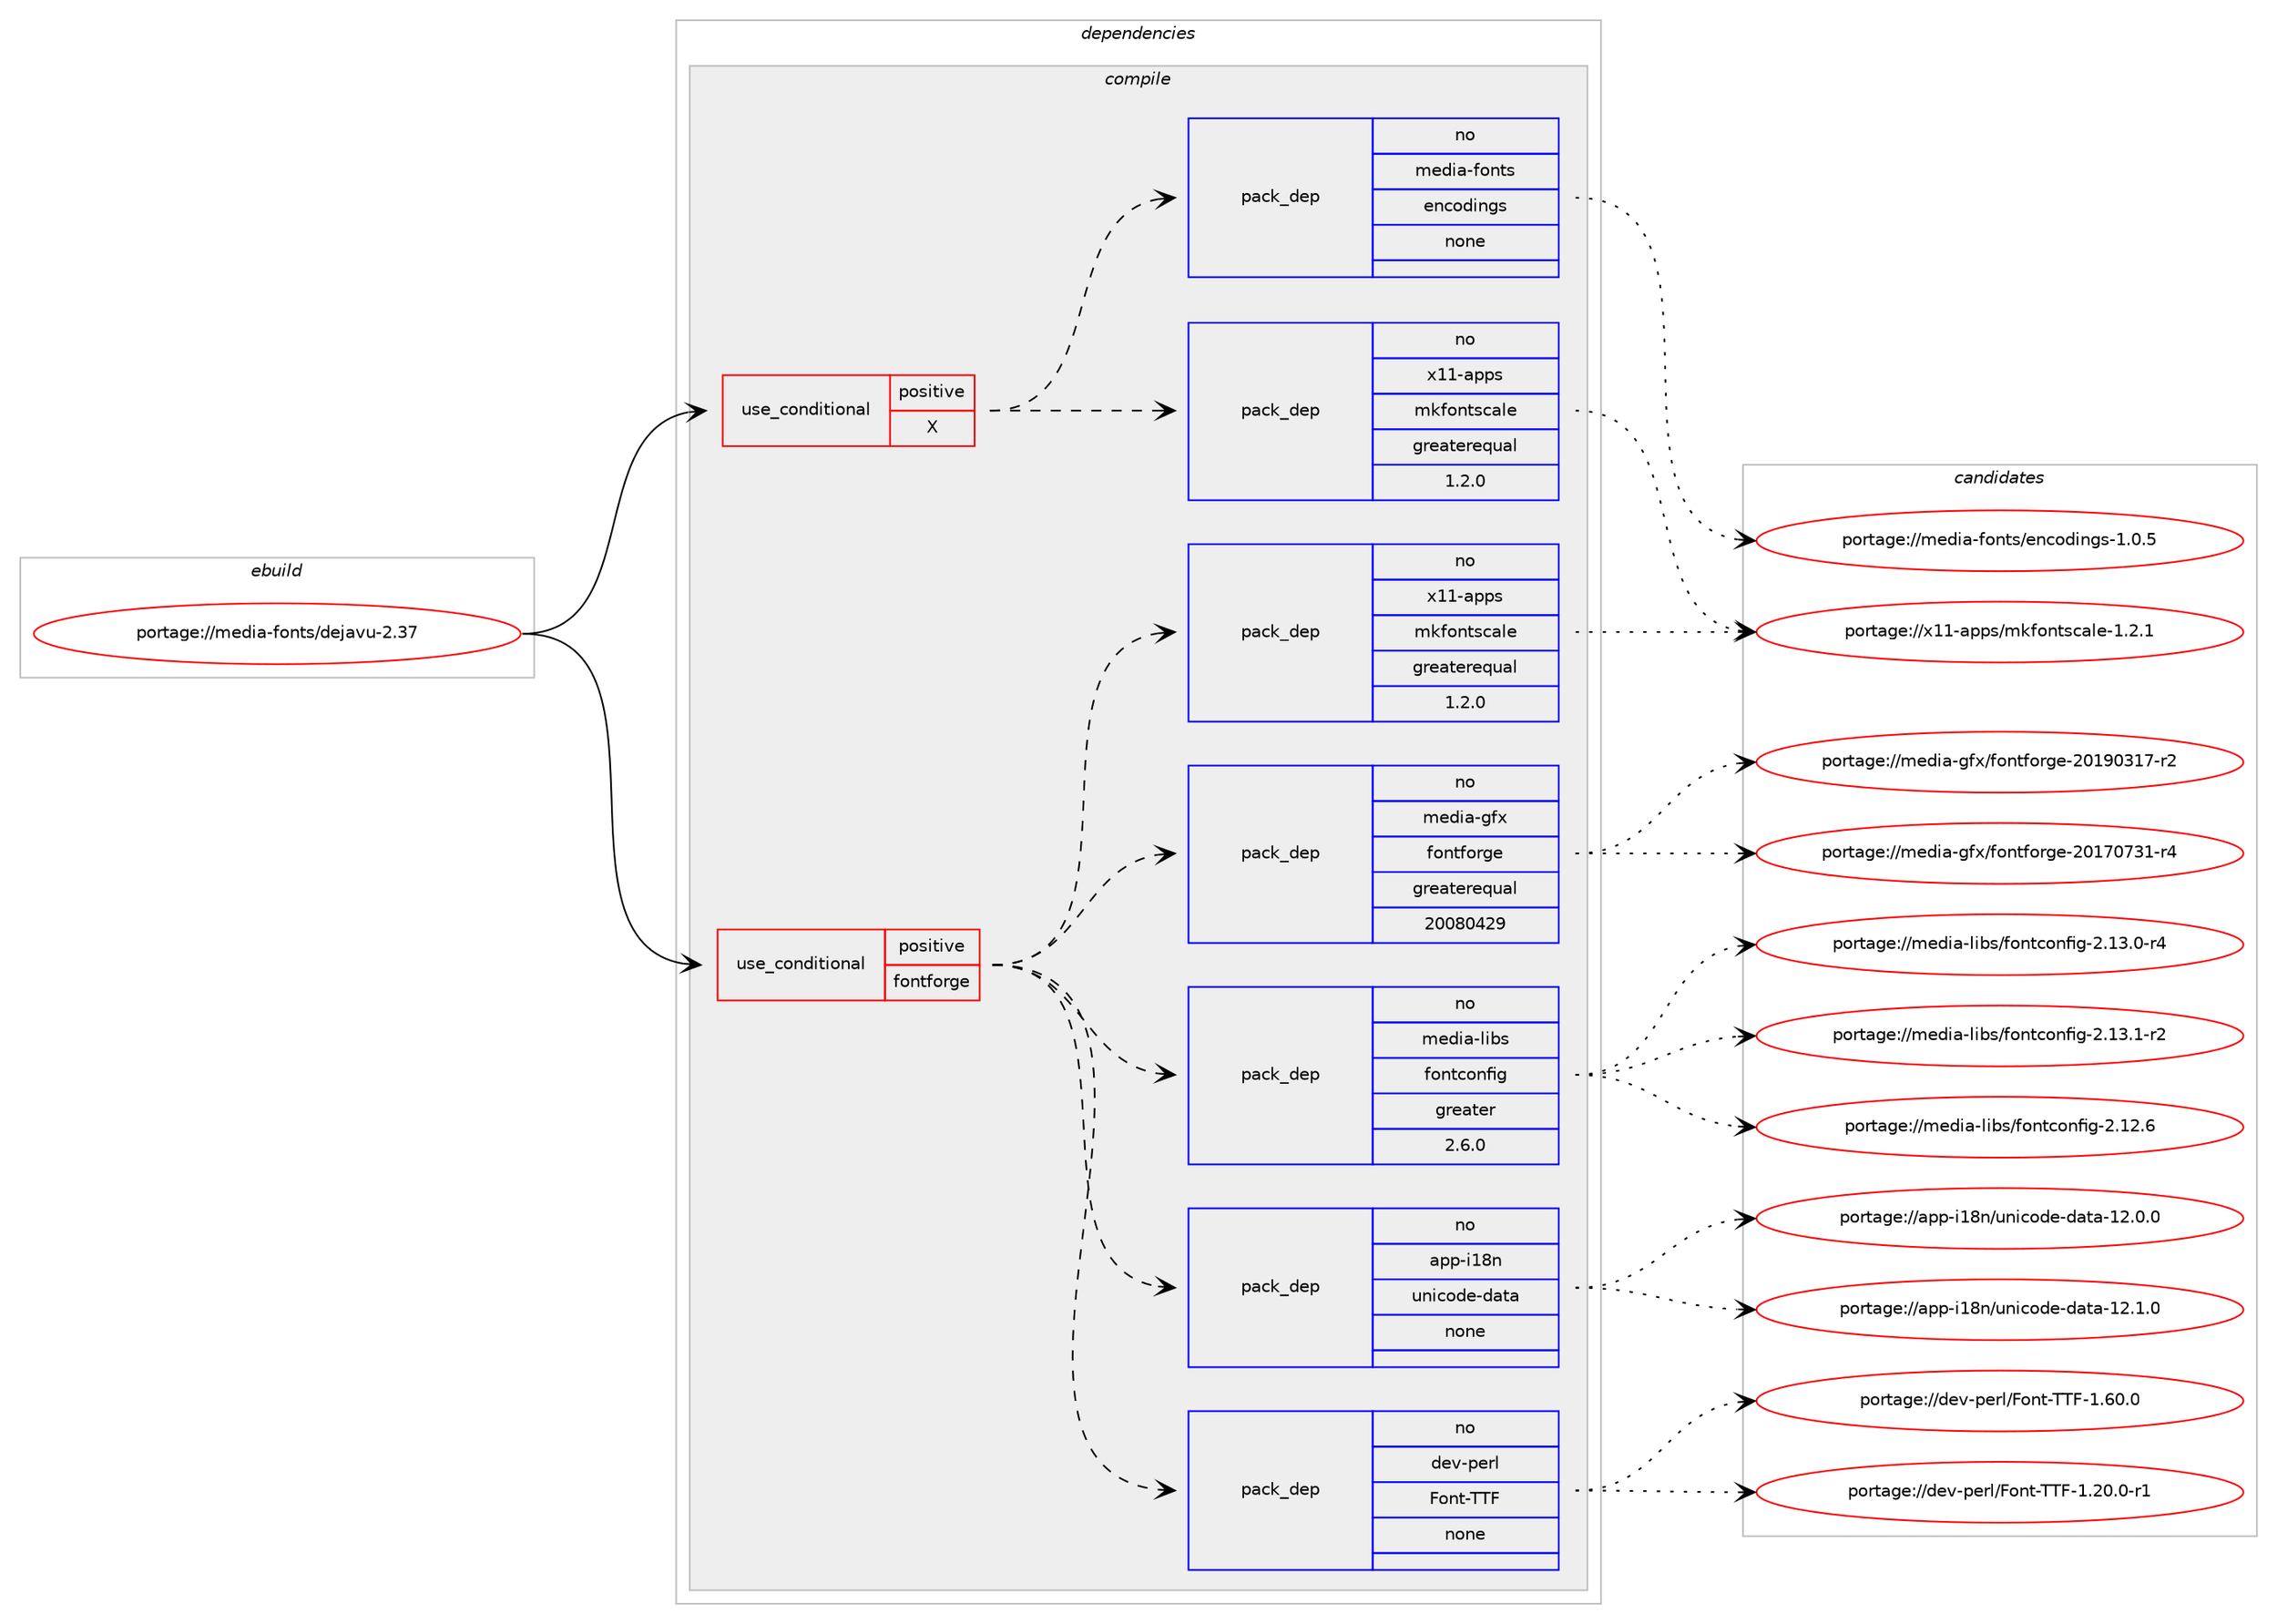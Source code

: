 digraph prolog {

# *************
# Graph options
# *************

newrank=true;
concentrate=true;
compound=true;
graph [rankdir=LR,fontname=Helvetica,fontsize=10,ranksep=1.5];#, ranksep=2.5, nodesep=0.2];
edge  [arrowhead=vee];
node  [fontname=Helvetica,fontsize=10];

# **********
# The ebuild
# **********

subgraph cluster_leftcol {
color=gray;
rank=same;
label=<<i>ebuild</i>>;
id [label="portage://media-fonts/dejavu-2.37", color=red, width=4, href="../media-fonts/dejavu-2.37.svg"];
}

# ****************
# The dependencies
# ****************

subgraph cluster_midcol {
color=gray;
label=<<i>dependencies</i>>;
subgraph cluster_compile {
fillcolor="#eeeeee";
style=filled;
label=<<i>compile</i>>;
subgraph cond77415 {
dependency308922 [label=<<TABLE BORDER="0" CELLBORDER="1" CELLSPACING="0" CELLPADDING="4"><TR><TD ROWSPAN="3" CELLPADDING="10">use_conditional</TD></TR><TR><TD>positive</TD></TR><TR><TD>X</TD></TR></TABLE>>, shape=none, color=red];
subgraph pack226541 {
dependency308923 [label=<<TABLE BORDER="0" CELLBORDER="1" CELLSPACING="0" CELLPADDING="4" WIDTH="220"><TR><TD ROWSPAN="6" CELLPADDING="30">pack_dep</TD></TR><TR><TD WIDTH="110">no</TD></TR><TR><TD>x11-apps</TD></TR><TR><TD>mkfontscale</TD></TR><TR><TD>greaterequal</TD></TR><TR><TD>1.2.0</TD></TR></TABLE>>, shape=none, color=blue];
}
dependency308922:e -> dependency308923:w [weight=20,style="dashed",arrowhead="vee"];
subgraph pack226542 {
dependency308924 [label=<<TABLE BORDER="0" CELLBORDER="1" CELLSPACING="0" CELLPADDING="4" WIDTH="220"><TR><TD ROWSPAN="6" CELLPADDING="30">pack_dep</TD></TR><TR><TD WIDTH="110">no</TD></TR><TR><TD>media-fonts</TD></TR><TR><TD>encodings</TD></TR><TR><TD>none</TD></TR><TR><TD></TD></TR></TABLE>>, shape=none, color=blue];
}
dependency308922:e -> dependency308924:w [weight=20,style="dashed",arrowhead="vee"];
}
id:e -> dependency308922:w [weight=20,style="solid",arrowhead="vee"];
subgraph cond77416 {
dependency308925 [label=<<TABLE BORDER="0" CELLBORDER="1" CELLSPACING="0" CELLPADDING="4"><TR><TD ROWSPAN="3" CELLPADDING="10">use_conditional</TD></TR><TR><TD>positive</TD></TR><TR><TD>fontforge</TD></TR></TABLE>>, shape=none, color=red];
subgraph pack226543 {
dependency308926 [label=<<TABLE BORDER="0" CELLBORDER="1" CELLSPACING="0" CELLPADDING="4" WIDTH="220"><TR><TD ROWSPAN="6" CELLPADDING="30">pack_dep</TD></TR><TR><TD WIDTH="110">no</TD></TR><TR><TD>x11-apps</TD></TR><TR><TD>mkfontscale</TD></TR><TR><TD>greaterequal</TD></TR><TR><TD>1.2.0</TD></TR></TABLE>>, shape=none, color=blue];
}
dependency308925:e -> dependency308926:w [weight=20,style="dashed",arrowhead="vee"];
subgraph pack226544 {
dependency308927 [label=<<TABLE BORDER="0" CELLBORDER="1" CELLSPACING="0" CELLPADDING="4" WIDTH="220"><TR><TD ROWSPAN="6" CELLPADDING="30">pack_dep</TD></TR><TR><TD WIDTH="110">no</TD></TR><TR><TD>media-gfx</TD></TR><TR><TD>fontforge</TD></TR><TR><TD>greaterequal</TD></TR><TR><TD>20080429</TD></TR></TABLE>>, shape=none, color=blue];
}
dependency308925:e -> dependency308927:w [weight=20,style="dashed",arrowhead="vee"];
subgraph pack226545 {
dependency308928 [label=<<TABLE BORDER="0" CELLBORDER="1" CELLSPACING="0" CELLPADDING="4" WIDTH="220"><TR><TD ROWSPAN="6" CELLPADDING="30">pack_dep</TD></TR><TR><TD WIDTH="110">no</TD></TR><TR><TD>dev-perl</TD></TR><TR><TD>Font-TTF</TD></TR><TR><TD>none</TD></TR><TR><TD></TD></TR></TABLE>>, shape=none, color=blue];
}
dependency308925:e -> dependency308928:w [weight=20,style="dashed",arrowhead="vee"];
subgraph pack226546 {
dependency308929 [label=<<TABLE BORDER="0" CELLBORDER="1" CELLSPACING="0" CELLPADDING="4" WIDTH="220"><TR><TD ROWSPAN="6" CELLPADDING="30">pack_dep</TD></TR><TR><TD WIDTH="110">no</TD></TR><TR><TD>app-i18n</TD></TR><TR><TD>unicode-data</TD></TR><TR><TD>none</TD></TR><TR><TD></TD></TR></TABLE>>, shape=none, color=blue];
}
dependency308925:e -> dependency308929:w [weight=20,style="dashed",arrowhead="vee"];
subgraph pack226547 {
dependency308930 [label=<<TABLE BORDER="0" CELLBORDER="1" CELLSPACING="0" CELLPADDING="4" WIDTH="220"><TR><TD ROWSPAN="6" CELLPADDING="30">pack_dep</TD></TR><TR><TD WIDTH="110">no</TD></TR><TR><TD>media-libs</TD></TR><TR><TD>fontconfig</TD></TR><TR><TD>greater</TD></TR><TR><TD>2.6.0</TD></TR></TABLE>>, shape=none, color=blue];
}
dependency308925:e -> dependency308930:w [weight=20,style="dashed",arrowhead="vee"];
}
id:e -> dependency308925:w [weight=20,style="solid",arrowhead="vee"];
}
subgraph cluster_compileandrun {
fillcolor="#eeeeee";
style=filled;
label=<<i>compile and run</i>>;
}
subgraph cluster_run {
fillcolor="#eeeeee";
style=filled;
label=<<i>run</i>>;
}
}

# **************
# The candidates
# **************

subgraph cluster_choices {
rank=same;
color=gray;
label=<<i>candidates</i>>;

subgraph choice226541 {
color=black;
nodesep=1;
choiceportage12049494597112112115471091071021111101161159997108101454946504649 [label="portage://x11-apps/mkfontscale-1.2.1", color=red, width=4,href="../x11-apps/mkfontscale-1.2.1.svg"];
dependency308923:e -> choiceportage12049494597112112115471091071021111101161159997108101454946504649:w [style=dotted,weight="100"];
}
subgraph choice226542 {
color=black;
nodesep=1;
choiceportage10910110010597451021111101161154710111099111100105110103115454946484653 [label="portage://media-fonts/encodings-1.0.5", color=red, width=4,href="../media-fonts/encodings-1.0.5.svg"];
dependency308924:e -> choiceportage10910110010597451021111101161154710111099111100105110103115454946484653:w [style=dotted,weight="100"];
}
subgraph choice226543 {
color=black;
nodesep=1;
choiceportage12049494597112112115471091071021111101161159997108101454946504649 [label="portage://x11-apps/mkfontscale-1.2.1", color=red, width=4,href="../x11-apps/mkfontscale-1.2.1.svg"];
dependency308926:e -> choiceportage12049494597112112115471091071021111101161159997108101454946504649:w [style=dotted,weight="100"];
}
subgraph choice226544 {
color=black;
nodesep=1;
choiceportage1091011001059745103102120471021111101161021111141031014550484955485551494511452 [label="portage://media-gfx/fontforge-20170731-r4", color=red, width=4,href="../media-gfx/fontforge-20170731-r4.svg"];
choiceportage1091011001059745103102120471021111101161021111141031014550484957485149554511450 [label="portage://media-gfx/fontforge-20190317-r2", color=red, width=4,href="../media-gfx/fontforge-20190317-r2.svg"];
dependency308927:e -> choiceportage1091011001059745103102120471021111101161021111141031014550484955485551494511452:w [style=dotted,weight="100"];
dependency308927:e -> choiceportage1091011001059745103102120471021111101161021111141031014550484957485149554511450:w [style=dotted,weight="100"];
}
subgraph choice226545 {
color=black;
nodesep=1;
choiceportage10010111845112101114108477011111011645848470454946504846484511449 [label="portage://dev-perl/Font-TTF-1.20.0-r1", color=red, width=4,href="../dev-perl/Font-TTF-1.20.0-r1.svg"];
choiceportage1001011184511210111410847701111101164584847045494654484648 [label="portage://dev-perl/Font-TTF-1.60.0", color=red, width=4,href="../dev-perl/Font-TTF-1.60.0.svg"];
dependency308928:e -> choiceportage10010111845112101114108477011111011645848470454946504846484511449:w [style=dotted,weight="100"];
dependency308928:e -> choiceportage1001011184511210111410847701111101164584847045494654484648:w [style=dotted,weight="100"];
}
subgraph choice226546 {
color=black;
nodesep=1;
choiceportage97112112451054956110471171101059911110010145100971169745495046484648 [label="portage://app-i18n/unicode-data-12.0.0", color=red, width=4,href="../app-i18n/unicode-data-12.0.0.svg"];
choiceportage97112112451054956110471171101059911110010145100971169745495046494648 [label="portage://app-i18n/unicode-data-12.1.0", color=red, width=4,href="../app-i18n/unicode-data-12.1.0.svg"];
dependency308929:e -> choiceportage97112112451054956110471171101059911110010145100971169745495046484648:w [style=dotted,weight="100"];
dependency308929:e -> choiceportage97112112451054956110471171101059911110010145100971169745495046494648:w [style=dotted,weight="100"];
}
subgraph choice226547 {
color=black;
nodesep=1;
choiceportage109101100105974510810598115471021111101169911111010210510345504649504654 [label="portage://media-libs/fontconfig-2.12.6", color=red, width=4,href="../media-libs/fontconfig-2.12.6.svg"];
choiceportage1091011001059745108105981154710211111011699111110102105103455046495146484511452 [label="portage://media-libs/fontconfig-2.13.0-r4", color=red, width=4,href="../media-libs/fontconfig-2.13.0-r4.svg"];
choiceportage1091011001059745108105981154710211111011699111110102105103455046495146494511450 [label="portage://media-libs/fontconfig-2.13.1-r2", color=red, width=4,href="../media-libs/fontconfig-2.13.1-r2.svg"];
dependency308930:e -> choiceportage109101100105974510810598115471021111101169911111010210510345504649504654:w [style=dotted,weight="100"];
dependency308930:e -> choiceportage1091011001059745108105981154710211111011699111110102105103455046495146484511452:w [style=dotted,weight="100"];
dependency308930:e -> choiceportage1091011001059745108105981154710211111011699111110102105103455046495146494511450:w [style=dotted,weight="100"];
}
}

}
